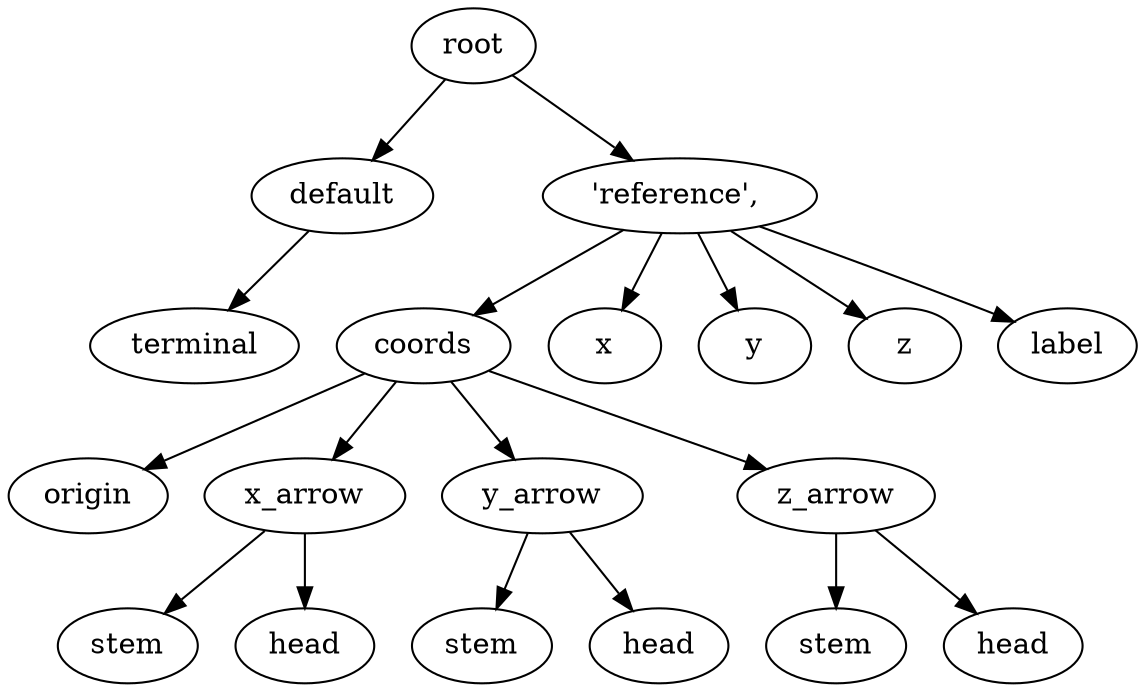 digraph default {
    root_36 [label="root"];
    default_37 [label="default"];
    terminal_38 [label="terminal"];
    39 [label="'reference',\ "];
    coords_40 [label="coords"];
    origin_41 [label="origin"];
    x_arrow_42 [label="x_arrow"];
    stem_43 [label="stem"];
    head_44 [label="head"];
    y_arrow_45 [label="y_arrow"];
    stem_46 [label="stem"];
    head_47 [label="head"];
    z_arrow_48 [label="z_arrow"];
    stem_49 [label="stem"];
    head_50 [label="head"];
    x_51 [label="x"];
    y_52 [label="y"];
    z_53 [label="z"];
    label_54 [label="label"];
    root_36 -> default_37;
    default_37 -> terminal_38;
    root_36 -> 39;
    39 -> coords_40;
    coords_40 -> origin_41;
    coords_40 -> x_arrow_42;
    x_arrow_42 -> stem_43;
    x_arrow_42 -> head_44;
    coords_40 -> y_arrow_45;
    y_arrow_45 -> stem_46;
    y_arrow_45 -> head_47;
    coords_40 -> z_arrow_48;
    z_arrow_48 -> stem_49;
    z_arrow_48 -> head_50;
    39 -> x_51;
    39 -> y_52;
    39 -> z_53;
    39 -> label_54;
}
